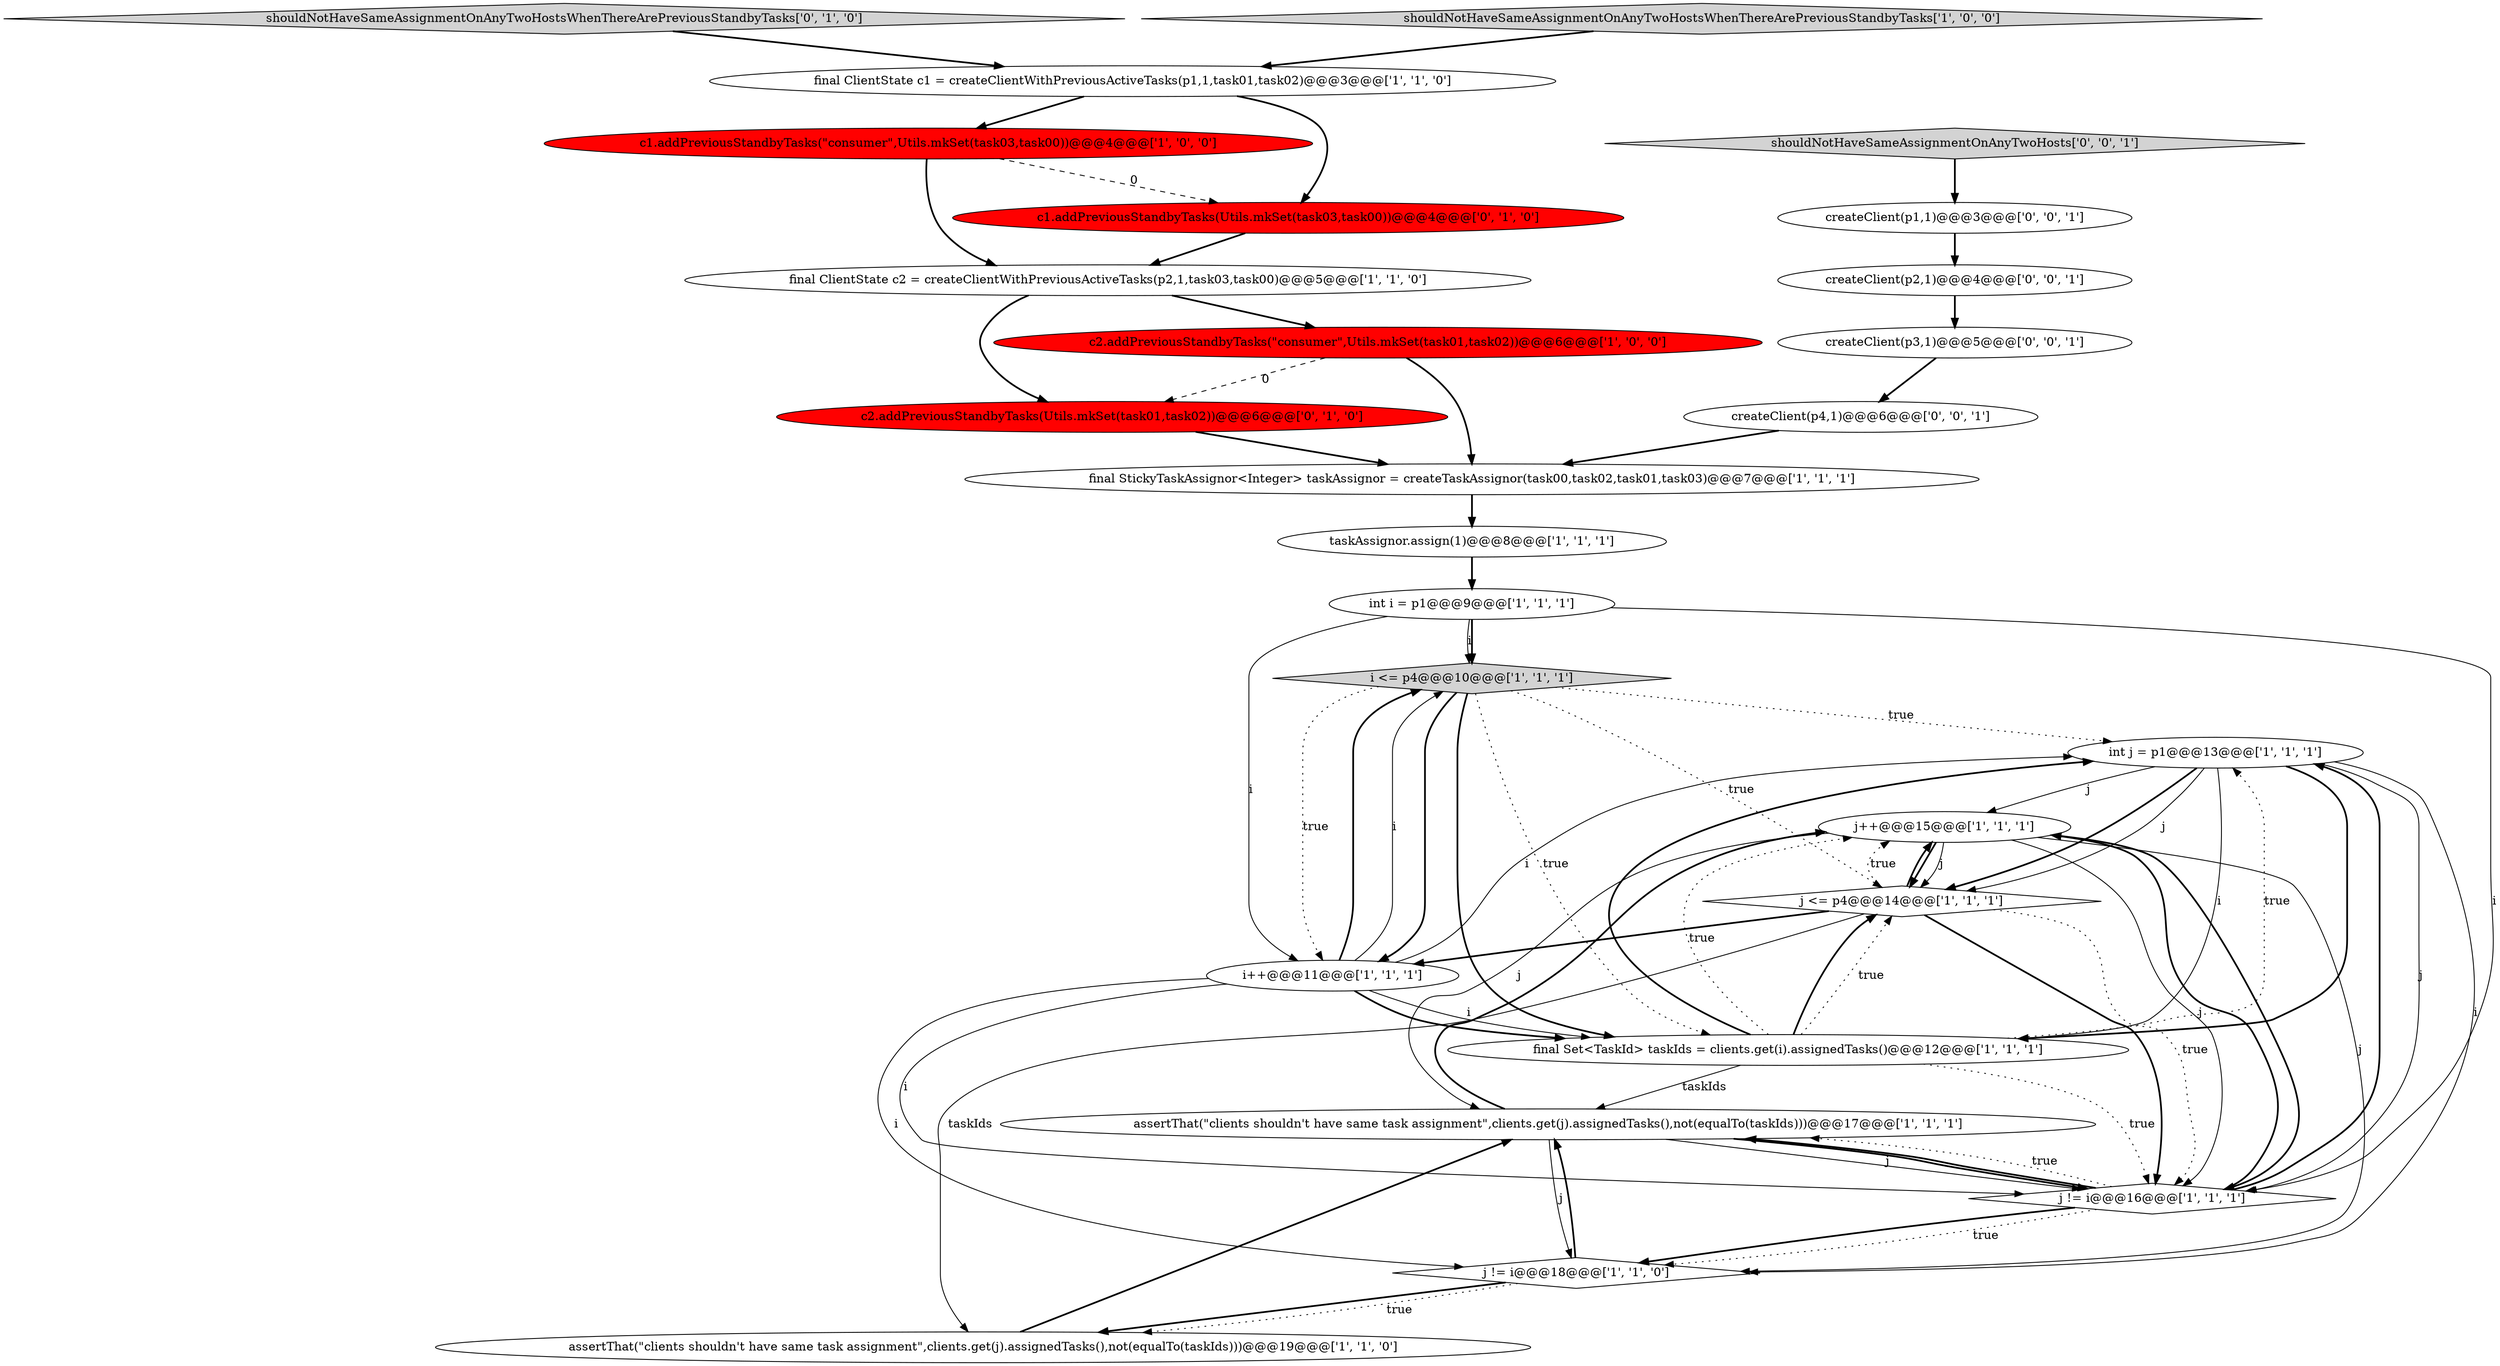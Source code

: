 digraph {
7 [style = filled, label = "final ClientState c2 = createClientWithPreviousActiveTasks(p2,1,task03,task00)@@@5@@@['1', '1', '0']", fillcolor = white, shape = ellipse image = "AAA0AAABBB1BBB"];
23 [style = filled, label = "shouldNotHaveSameAssignmentOnAnyTwoHosts['0', '0', '1']", fillcolor = lightgray, shape = diamond image = "AAA0AAABBB3BBB"];
18 [style = filled, label = "shouldNotHaveSameAssignmentOnAnyTwoHostsWhenThereArePreviousStandbyTasks['0', '1', '0']", fillcolor = lightgray, shape = diamond image = "AAA0AAABBB2BBB"];
20 [style = filled, label = "c1.addPreviousStandbyTasks(Utils.mkSet(task03,task00))@@@4@@@['0', '1', '0']", fillcolor = red, shape = ellipse image = "AAA1AAABBB2BBB"];
3 [style = filled, label = "i <= p4@@@10@@@['1', '1', '1']", fillcolor = lightgray, shape = diamond image = "AAA0AAABBB1BBB"];
21 [style = filled, label = "createClient(p1,1)@@@3@@@['0', '0', '1']", fillcolor = white, shape = ellipse image = "AAA0AAABBB3BBB"];
9 [style = filled, label = "final ClientState c1 = createClientWithPreviousActiveTasks(p1,1,task01,task02)@@@3@@@['1', '1', '0']", fillcolor = white, shape = ellipse image = "AAA0AAABBB1BBB"];
4 [style = filled, label = "c1.addPreviousStandbyTasks(\"consumer\",Utils.mkSet(task03,task00))@@@4@@@['1', '0', '0']", fillcolor = red, shape = ellipse image = "AAA1AAABBB1BBB"];
1 [style = filled, label = "c2.addPreviousStandbyTasks(\"consumer\",Utils.mkSet(task01,task02))@@@6@@@['1', '0', '0']", fillcolor = red, shape = ellipse image = "AAA1AAABBB1BBB"];
15 [style = filled, label = "int j = p1@@@13@@@['1', '1', '1']", fillcolor = white, shape = ellipse image = "AAA0AAABBB1BBB"];
5 [style = filled, label = "assertThat(\"clients shouldn't have same task assignment\",clients.get(j).assignedTasks(),not(equalTo(taskIds)))@@@17@@@['1', '1', '1']", fillcolor = white, shape = ellipse image = "AAA0AAABBB1BBB"];
19 [style = filled, label = "c2.addPreviousStandbyTasks(Utils.mkSet(task01,task02))@@@6@@@['0', '1', '0']", fillcolor = red, shape = ellipse image = "AAA1AAABBB2BBB"];
25 [style = filled, label = "createClient(p2,1)@@@4@@@['0', '0', '1']", fillcolor = white, shape = ellipse image = "AAA0AAABBB3BBB"];
13 [style = filled, label = "int i = p1@@@9@@@['1', '1', '1']", fillcolor = white, shape = ellipse image = "AAA0AAABBB1BBB"];
10 [style = filled, label = "taskAssignor.assign(1)@@@8@@@['1', '1', '1']", fillcolor = white, shape = ellipse image = "AAA0AAABBB1BBB"];
2 [style = filled, label = "j++@@@15@@@['1', '1', '1']", fillcolor = white, shape = ellipse image = "AAA0AAABBB1BBB"];
22 [style = filled, label = "createClient(p3,1)@@@5@@@['0', '0', '1']", fillcolor = white, shape = ellipse image = "AAA0AAABBB3BBB"];
6 [style = filled, label = "final Set<TaskId> taskIds = clients.get(i).assignedTasks()@@@12@@@['1', '1', '1']", fillcolor = white, shape = ellipse image = "AAA0AAABBB1BBB"];
0 [style = filled, label = "final StickyTaskAssignor<Integer> taskAssignor = createTaskAssignor(task00,task02,task01,task03)@@@7@@@['1', '1', '1']", fillcolor = white, shape = ellipse image = "AAA0AAABBB1BBB"];
17 [style = filled, label = "j != i@@@18@@@['1', '1', '0']", fillcolor = white, shape = diamond image = "AAA0AAABBB1BBB"];
14 [style = filled, label = "j <= p4@@@14@@@['1', '1', '1']", fillcolor = white, shape = diamond image = "AAA0AAABBB1BBB"];
12 [style = filled, label = "assertThat(\"clients shouldn't have same task assignment\",clients.get(j).assignedTasks(),not(equalTo(taskIds)))@@@19@@@['1', '1', '0']", fillcolor = white, shape = ellipse image = "AAA0AAABBB1BBB"];
11 [style = filled, label = "j != i@@@16@@@['1', '1', '1']", fillcolor = white, shape = diamond image = "AAA0AAABBB1BBB"];
24 [style = filled, label = "createClient(p4,1)@@@6@@@['0', '0', '1']", fillcolor = white, shape = ellipse image = "AAA0AAABBB3BBB"];
16 [style = filled, label = "i++@@@11@@@['1', '1', '1']", fillcolor = white, shape = ellipse image = "AAA0AAABBB1BBB"];
8 [style = filled, label = "shouldNotHaveSameAssignmentOnAnyTwoHostsWhenThereArePreviousStandbyTasks['1', '0', '0']", fillcolor = lightgray, shape = diamond image = "AAA0AAABBB1BBB"];
14->16 [style = bold, label=""];
16->3 [style = bold, label=""];
13->3 [style = solid, label="i"];
16->6 [style = solid, label="i"];
14->2 [style = dotted, label="true"];
17->5 [style = bold, label=""];
7->1 [style = bold, label=""];
12->5 [style = bold, label=""];
16->17 [style = solid, label="i"];
15->14 [style = bold, label=""];
25->22 [style = bold, label=""];
5->17 [style = solid, label="j"];
24->0 [style = bold, label=""];
16->6 [style = bold, label=""];
9->4 [style = bold, label=""];
1->19 [style = dashed, label="0"];
5->11 [style = solid, label="j"];
11->17 [style = dotted, label="true"];
15->14 [style = solid, label="j"];
3->6 [style = bold, label=""];
6->5 [style = solid, label="taskIds"];
9->20 [style = bold, label=""];
15->6 [style = bold, label=""];
11->5 [style = dotted, label="true"];
1->0 [style = bold, label=""];
16->15 [style = solid, label="i"];
21->25 [style = bold, label=""];
3->16 [style = bold, label=""];
3->6 [style = dotted, label="true"];
11->2 [style = bold, label=""];
4->7 [style = bold, label=""];
11->15 [style = bold, label=""];
19->0 [style = bold, label=""];
6->15 [style = bold, label=""];
15->6 [style = solid, label="i"];
3->14 [style = dotted, label="true"];
15->2 [style = solid, label="j"];
6->14 [style = bold, label=""];
15->17 [style = solid, label="i"];
16->3 [style = solid, label="i"];
2->11 [style = solid, label="j"];
11->5 [style = bold, label=""];
5->2 [style = bold, label=""];
0->10 [style = bold, label=""];
17->12 [style = bold, label=""];
13->11 [style = solid, label="i"];
16->11 [style = solid, label="i"];
6->14 [style = dotted, label="true"];
6->2 [style = dotted, label="true"];
13->3 [style = bold, label=""];
10->13 [style = bold, label=""];
23->21 [style = bold, label=""];
17->12 [style = dotted, label="true"];
4->20 [style = dashed, label="0"];
2->17 [style = solid, label="j"];
15->11 [style = solid, label="j"];
14->12 [style = solid, label="taskIds"];
3->15 [style = dotted, label="true"];
2->14 [style = bold, label=""];
8->9 [style = bold, label=""];
18->9 [style = bold, label=""];
11->17 [style = bold, label=""];
14->11 [style = dotted, label="true"];
2->5 [style = solid, label="j"];
14->2 [style = bold, label=""];
5->11 [style = bold, label=""];
22->24 [style = bold, label=""];
6->11 [style = dotted, label="true"];
20->7 [style = bold, label=""];
7->19 [style = bold, label=""];
14->11 [style = bold, label=""];
2->14 [style = solid, label="j"];
2->11 [style = bold, label=""];
3->16 [style = dotted, label="true"];
6->15 [style = dotted, label="true"];
13->16 [style = solid, label="i"];
}
